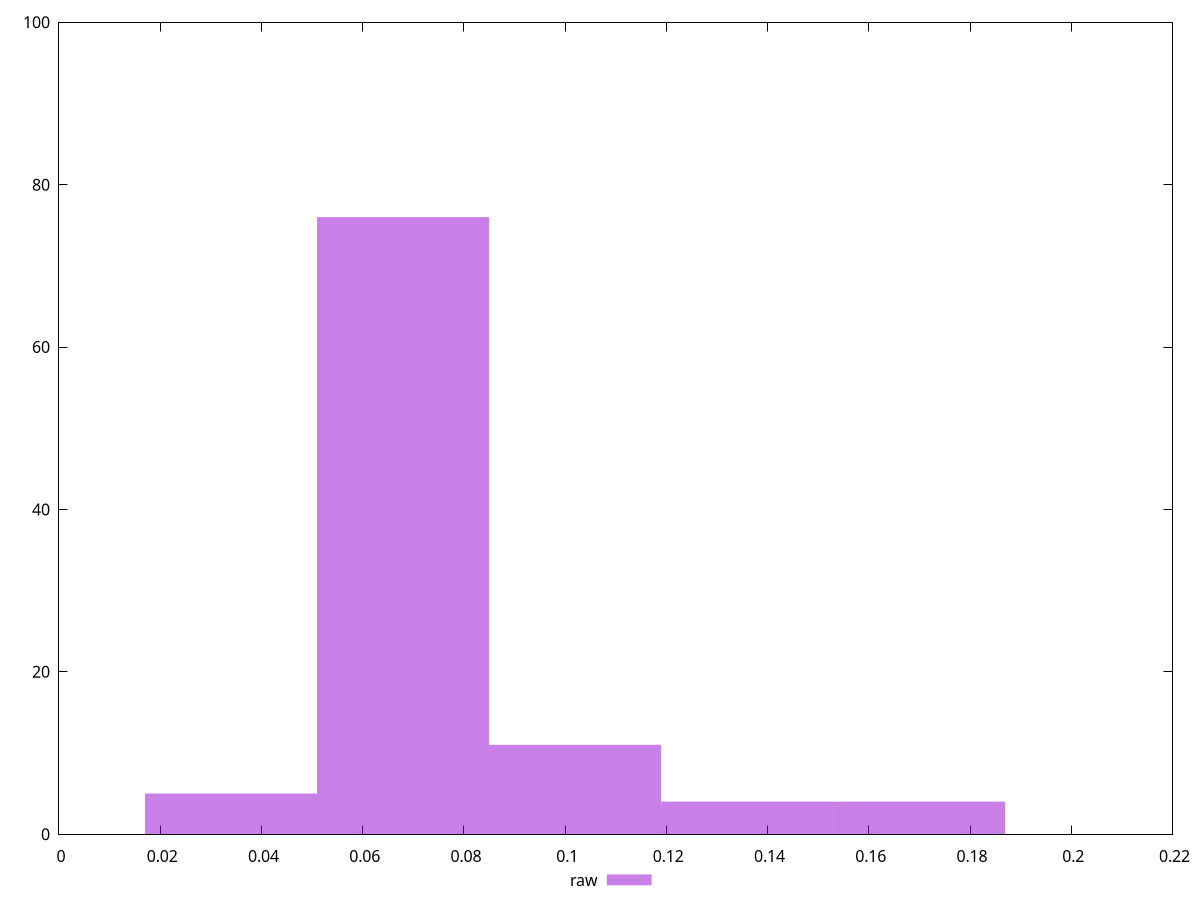 reset
set terminal svg size 640, 490 enhanced background rgb 'white'
set output "report_00007_2020-12-11T15:55:29.892Z/network-rtt/samples/pages+cached+noadtech/raw/histogram.svg"

$raw <<EOF
0.06798025558554645 76
0.033990127792773224 5
0.10197038337831968 11
0.1359605111710929 4
0.1699506389638661 4
EOF

set key outside below
set boxwidth 0.033990127792773224
set yrange [0:100]
set style fill transparent solid 0.5 noborder

plot \
  $raw title "raw" with boxes, \


reset